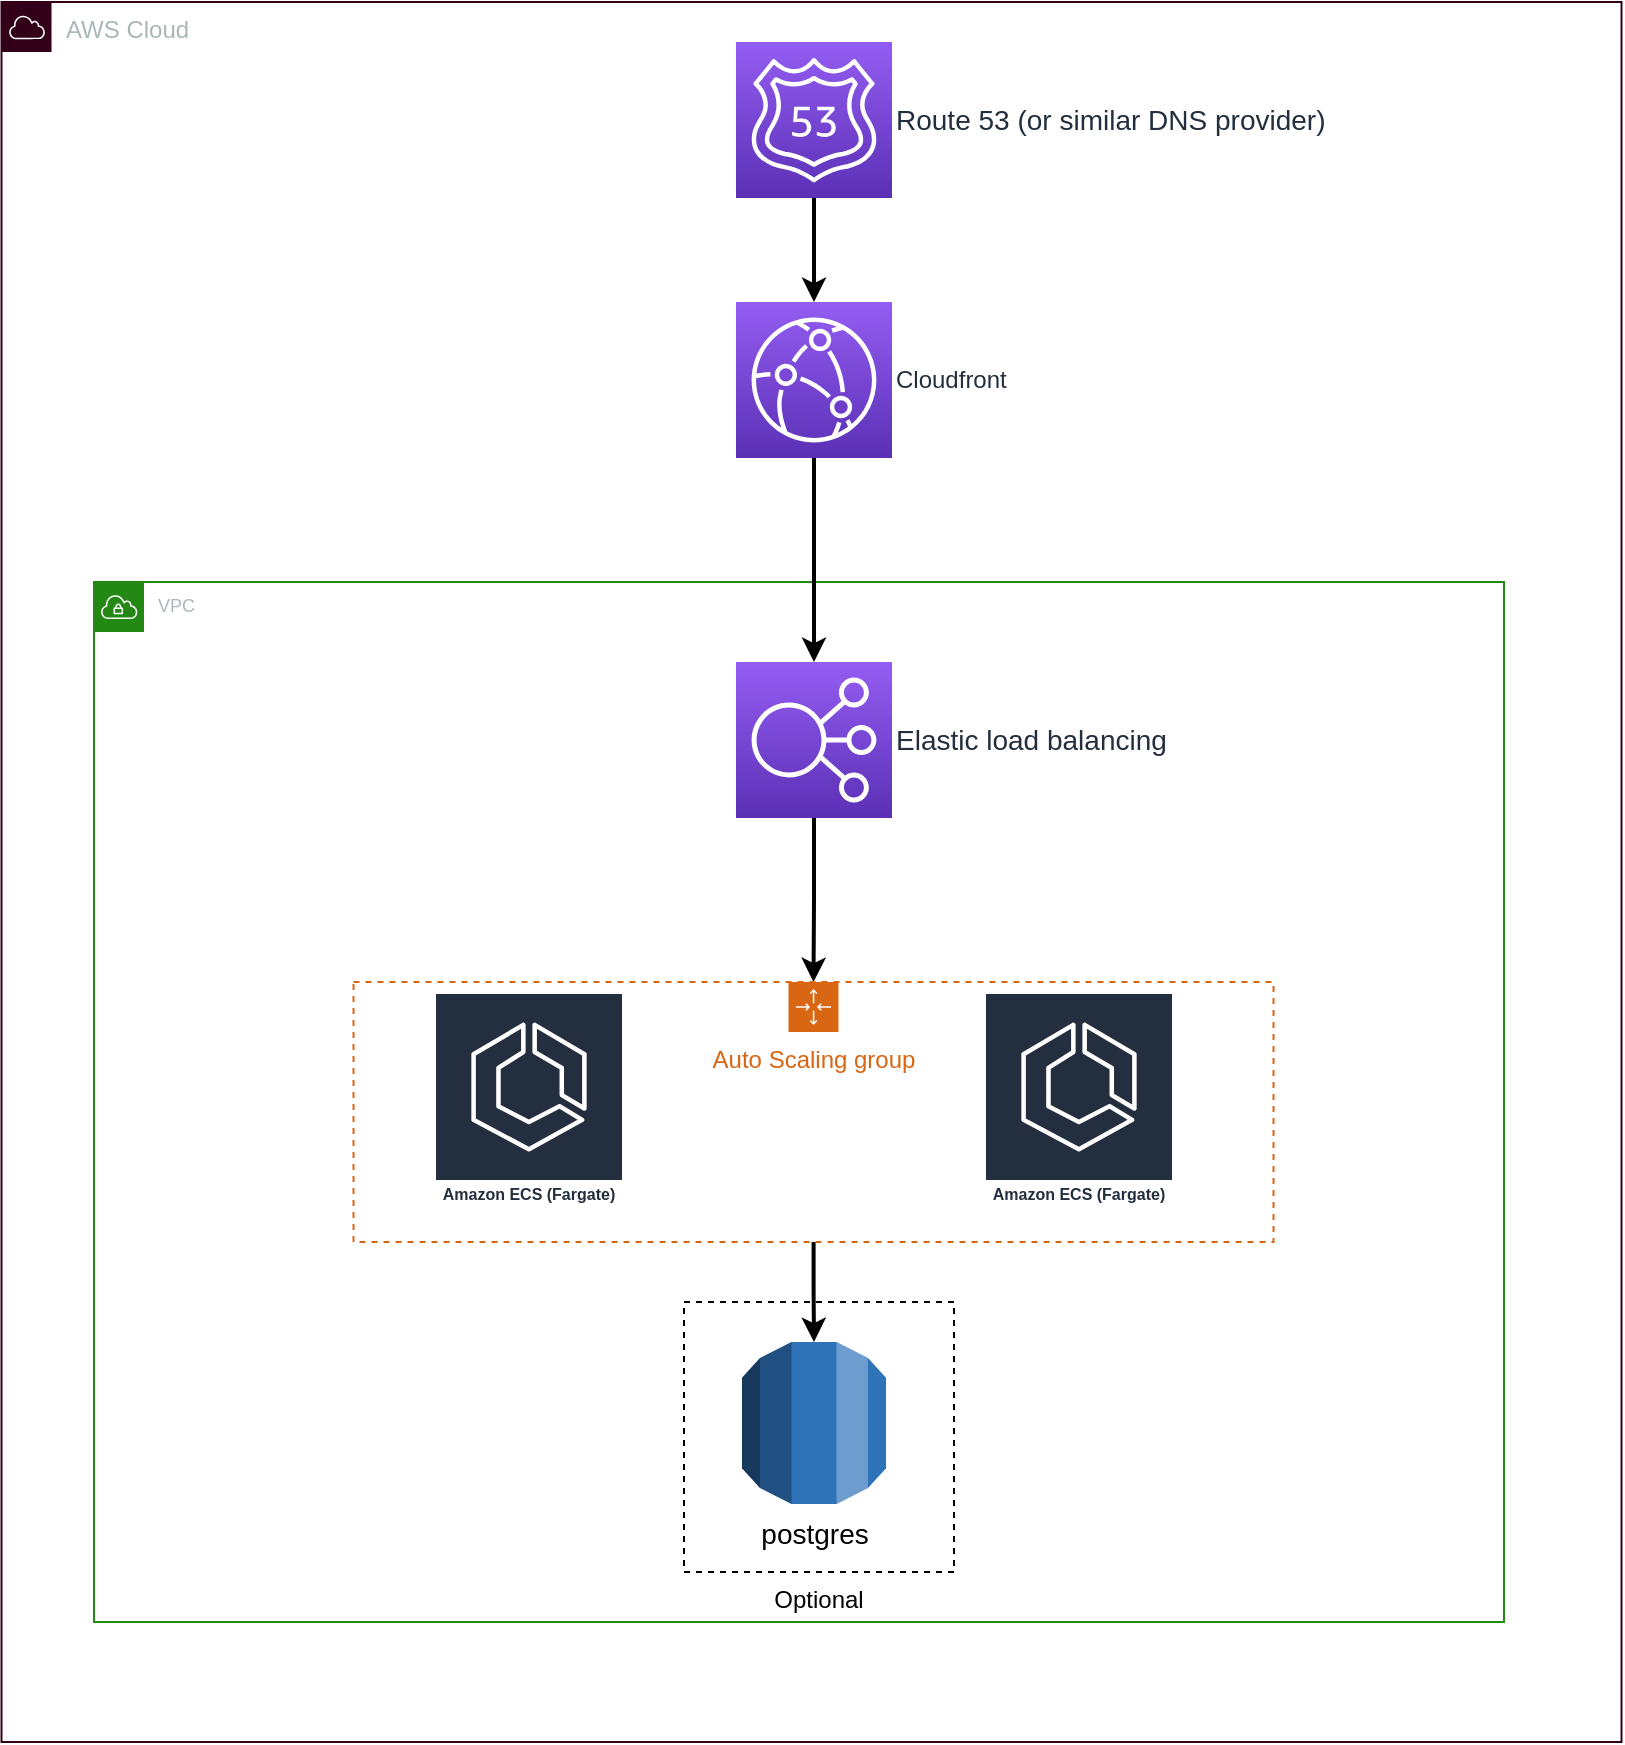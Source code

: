 <mxfile version="20.3.6" type="github">
  <diagram name="Page-1" id="aaaa8250-4180-3840-79b5-4cada1eebb92">
    <mxGraphModel dx="1442" dy="926" grid="1" gridSize="10" guides="1" tooltips="1" connect="1" arrows="1" fold="1" page="1" pageScale="1" pageWidth="850" pageHeight="1100" background="none" math="0" shadow="0">
      <root>
        <mxCell id="0" />
        <mxCell id="1" parent="0" />
        <mxCell id="1KePH_BbrwdKnbZrjkda-9" value="AWS Cloud" style="sketch=0;outlineConnect=0;gradientColor=none;html=1;whiteSpace=wrap;fontSize=12;fontStyle=0;shape=mxgraph.aws4.group;grIcon=mxgraph.aws4.group_aws_cloud;strokeColor=#33001A;fillColor=none;verticalAlign=top;align=left;spacingLeft=30;fontColor=#AAB7B8;dashed=0;" parent="1" vertex="1">
          <mxGeometry x="208.75" y="30" width="810" height="870" as="geometry" />
        </mxCell>
        <mxCell id="1KePH_BbrwdKnbZrjkda-25" style="edgeStyle=orthogonalEdgeStyle;rounded=0;orthogonalLoop=1;jettySize=auto;html=1;entryX=0.5;entryY=0;entryDx=0;entryDy=0;entryPerimeter=0;fontSize=14;strokeWidth=2;" parent="1" source="1KePH_BbrwdKnbZrjkda-10" target="1KePH_BbrwdKnbZrjkda-22" edge="1">
          <mxGeometry relative="1" as="geometry" />
        </mxCell>
        <mxCell id="1KePH_BbrwdKnbZrjkda-10" value="Route 53 (or similar DNS provider)" style="sketch=0;points=[[0,0,0],[0.25,0,0],[0.5,0,0],[0.75,0,0],[1,0,0],[0,1,0],[0.25,1,0],[0.5,1,0],[0.75,1,0],[1,1,0],[0,0.25,0],[0,0.5,0],[0,0.75,0],[1,0.25,0],[1,0.5,0],[1,0.75,0]];outlineConnect=0;fontColor=#232F3E;gradientColor=#945DF2;gradientDirection=north;fillColor=#5A30B5;strokeColor=#ffffff;dashed=0;verticalLabelPosition=middle;verticalAlign=middle;align=left;html=1;fontSize=14;fontStyle=0;aspect=fixed;shape=mxgraph.aws4.resourceIcon;resIcon=mxgraph.aws4.route_53;labelPosition=right;" parent="1" vertex="1">
          <mxGeometry x="576" y="50" width="78" height="78" as="geometry" />
        </mxCell>
        <mxCell id="1KePH_BbrwdKnbZrjkda-18" style="edgeStyle=orthogonalEdgeStyle;rounded=0;orthogonalLoop=1;jettySize=auto;html=1;entryX=0.5;entryY=0;entryDx=0;entryDy=0;fontSize=14;strokeWidth=2;" parent="1" source="1KePH_BbrwdKnbZrjkda-11" target="1KePH_BbrwdKnbZrjkda-14" edge="1">
          <mxGeometry relative="1" as="geometry" />
        </mxCell>
        <mxCell id="1KePH_BbrwdKnbZrjkda-11" value="Elastic load balancing&lt;br&gt;" style="sketch=0;points=[[0,0,0],[0.25,0,0],[0.5,0,0],[0.75,0,0],[1,0,0],[0,1,0],[0.25,1,0],[0.5,1,0],[0.75,1,0],[1,1,0],[0,0.25,0],[0,0.5,0],[0,0.75,0],[1,0.25,0],[1,0.5,0],[1,0.75,0]];outlineConnect=0;fontColor=#232F3E;gradientColor=#945DF2;gradientDirection=north;fillColor=#5A30B5;strokeColor=#ffffff;dashed=0;verticalLabelPosition=middle;verticalAlign=middle;align=left;html=1;fontSize=14;fontStyle=0;aspect=fixed;shape=mxgraph.aws4.resourceIcon;resIcon=mxgraph.aws4.elastic_load_balancing;labelPosition=right;" parent="1" vertex="1">
          <mxGeometry x="576" y="360" width="78" height="78" as="geometry" />
        </mxCell>
        <mxCell id="1KePH_BbrwdKnbZrjkda-20" style="edgeStyle=orthogonalEdgeStyle;rounded=0;orthogonalLoop=1;jettySize=auto;html=1;entryX=0.5;entryY=0;entryDx=0;entryDy=0;entryPerimeter=0;fontSize=14;strokeWidth=2;" parent="1" source="1KePH_BbrwdKnbZrjkda-14" target="1KePH_BbrwdKnbZrjkda-19" edge="1">
          <mxGeometry relative="1" as="geometry" />
        </mxCell>
        <mxCell id="1KePH_BbrwdKnbZrjkda-14" value="Auto Scaling group" style="points=[[0,0],[0.25,0],[0.5,0],[0.75,0],[1,0],[1,0.25],[1,0.5],[1,0.75],[1,1],[0.75,1],[0.5,1],[0.25,1],[0,1],[0,0.75],[0,0.5],[0,0.25]];outlineConnect=0;gradientColor=none;html=1;whiteSpace=wrap;fontSize=12;fontStyle=0;container=1;pointerEvents=0;collapsible=0;recursiveResize=0;shape=mxgraph.aws4.groupCenter;grIcon=mxgraph.aws4.group_auto_scaling_group;grStroke=1;strokeColor=#D86613;fillColor=none;verticalAlign=top;align=center;fontColor=#D86613;dashed=1;spacingTop=25;" parent="1" vertex="1">
          <mxGeometry x="384.75" y="520" width="460" height="130" as="geometry" />
        </mxCell>
        <mxCell id="1KePH_BbrwdKnbZrjkda-19" value="postgres" style="outlineConnect=0;dashed=0;verticalLabelPosition=bottom;verticalAlign=top;align=center;html=1;shape=mxgraph.aws3.rds;fillColor=#2E73B8;gradientColor=none;fontSize=14;strokeColor=#33001A;labelPosition=center;" parent="1" vertex="1">
          <mxGeometry x="579" y="700" width="72" height="81" as="geometry" />
        </mxCell>
        <mxCell id="1KePH_BbrwdKnbZrjkda-21" value="VPC" style="points=[[0,0],[0.25,0],[0.5,0],[0.75,0],[1,0],[1,0.25],[1,0.5],[1,0.75],[1,1],[0.75,1],[0.5,1],[0.25,1],[0,1],[0,0.75],[0,0.5],[0,0.25]];outlineConnect=0;gradientColor=none;html=1;whiteSpace=wrap;fontSize=9;fontStyle=0;container=1;pointerEvents=0;collapsible=0;recursiveResize=0;shape=mxgraph.aws4.group;grIcon=mxgraph.aws4.group_vpc;strokeColor=#248814;fillColor=none;verticalAlign=top;align=left;spacingLeft=30;fontColor=#AAB7B8;dashed=0;" parent="1" vertex="1">
          <mxGeometry x="255" y="320" width="705" height="520" as="geometry" />
        </mxCell>
        <mxCell id="1KePH_BbrwdKnbZrjkda-32" value="Amazon ECS (Fargate)" style="sketch=0;outlineConnect=0;fontColor=#232F3E;gradientColor=none;strokeColor=#ffffff;fillColor=#232F3E;dashed=0;verticalLabelPosition=middle;verticalAlign=bottom;align=center;html=1;whiteSpace=wrap;fontSize=8;fontStyle=1;spacing=3;shape=mxgraph.aws4.productIcon;prIcon=mxgraph.aws4.ecs;" parent="1KePH_BbrwdKnbZrjkda-21" vertex="1">
          <mxGeometry x="445" y="205" width="95" height="110" as="geometry" />
        </mxCell>
        <mxCell id="1KePH_BbrwdKnbZrjkda-33" value="Amazon ECS (Fargate)" style="sketch=0;outlineConnect=0;fontColor=#232F3E;gradientColor=none;strokeColor=#ffffff;fillColor=#232F3E;dashed=0;verticalLabelPosition=middle;verticalAlign=bottom;align=center;html=1;whiteSpace=wrap;fontSize=8;fontStyle=1;spacing=3;shape=mxgraph.aws4.productIcon;prIcon=mxgraph.aws4.ecs;" parent="1KePH_BbrwdKnbZrjkda-21" vertex="1">
          <mxGeometry x="170" y="205" width="95" height="110" as="geometry" />
        </mxCell>
        <mxCell id="f2n38PP-SNT1IVb6GufW-2" value="Optional" style="whiteSpace=wrap;html=1;aspect=fixed;dashed=1;fillColor=none;labelPosition=center;verticalLabelPosition=bottom;align=center;verticalAlign=top;" vertex="1" parent="1KePH_BbrwdKnbZrjkda-21">
          <mxGeometry x="295" y="360" width="135" height="135" as="geometry" />
        </mxCell>
        <mxCell id="1KePH_BbrwdKnbZrjkda-26" style="edgeStyle=orthogonalEdgeStyle;rounded=0;orthogonalLoop=1;jettySize=auto;html=1;entryX=0.5;entryY=0;entryDx=0;entryDy=0;entryPerimeter=0;fontSize=14;strokeWidth=2;" parent="1" source="1KePH_BbrwdKnbZrjkda-22" target="1KePH_BbrwdKnbZrjkda-11" edge="1">
          <mxGeometry relative="1" as="geometry" />
        </mxCell>
        <mxCell id="1KePH_BbrwdKnbZrjkda-22" value="Cloudfront" style="sketch=0;points=[[0,0,0],[0.25,0,0],[0.5,0,0],[0.75,0,0],[1,0,0],[0,1,0],[0.25,1,0],[0.5,1,0],[0.75,1,0],[1,1,0],[0,0.25,0],[0,0.5,0],[0,0.75,0],[1,0.25,0],[1,0.5,0],[1,0.75,0]];outlineConnect=0;fontColor=#232F3E;gradientColor=#945DF2;gradientDirection=north;fillColor=#5A30B5;strokeColor=#ffffff;dashed=0;verticalLabelPosition=middle;verticalAlign=middle;align=left;html=1;fontSize=12;fontStyle=0;aspect=fixed;shape=mxgraph.aws4.resourceIcon;resIcon=mxgraph.aws4.cloudfront;labelPosition=right;" parent="1" vertex="1">
          <mxGeometry x="576" y="180" width="78" height="78" as="geometry" />
        </mxCell>
      </root>
    </mxGraphModel>
  </diagram>
</mxfile>
